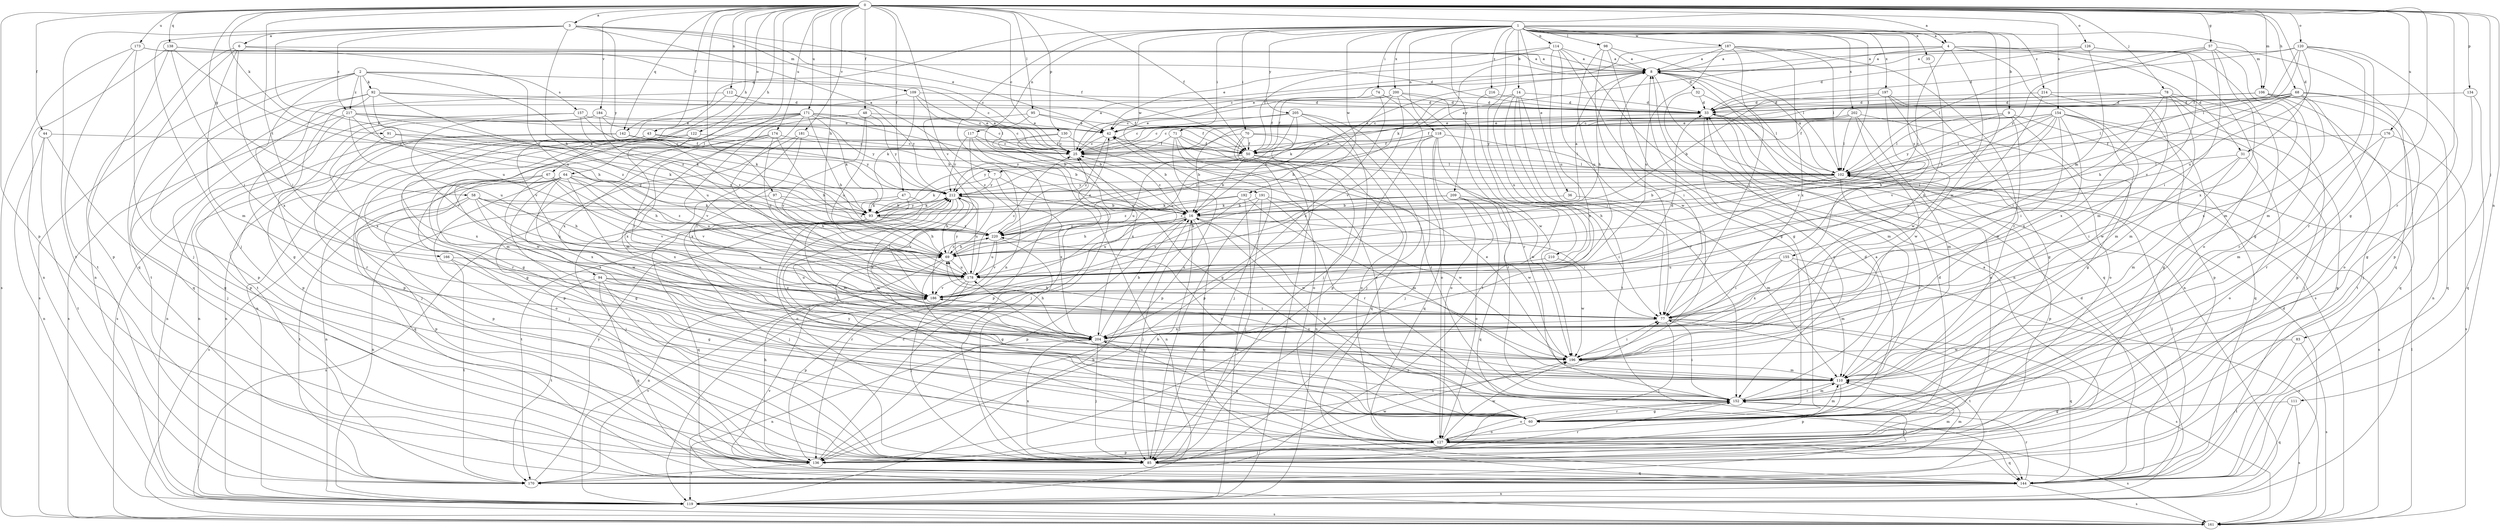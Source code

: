 strict digraph  {
0;
1;
2;
3;
4;
6;
7;
8;
9;
14;
16;
25;
31;
32;
33;
35;
36;
42;
43;
44;
47;
48;
50;
57;
58;
60;
64;
67;
68;
69;
70;
71;
74;
77;
78;
83;
85;
91;
92;
93;
94;
95;
97;
98;
102;
106;
109;
110;
111;
112;
114;
117;
118;
119;
120;
122;
126;
127;
130;
134;
136;
138;
142;
144;
152;
154;
155;
157;
161;
166;
170;
171;
173;
174;
176;
178;
181;
184;
186;
187;
191;
192;
196;
197;
200;
202;
204;
205;
209;
210;
212;
214;
216;
217;
220;
0 -> 3  [label=a];
0 -> 4  [label=a];
0 -> 25  [label=c];
0 -> 31  [label=d];
0 -> 43  [label=f];
0 -> 44  [label=f];
0 -> 47  [label=f];
0 -> 48  [label=f];
0 -> 50  [label=f];
0 -> 57  [label=g];
0 -> 58  [label=g];
0 -> 60  [label=g];
0 -> 64  [label=h];
0 -> 67  [label=h];
0 -> 68  [label=h];
0 -> 69  [label=h];
0 -> 78  [label=j];
0 -> 83  [label=j];
0 -> 91  [label=k];
0 -> 94  [label=l];
0 -> 95  [label=l];
0 -> 97  [label=l];
0 -> 106  [label=m];
0 -> 111  [label=n];
0 -> 112  [label=n];
0 -> 120  [label=o];
0 -> 122  [label=o];
0 -> 126  [label=o];
0 -> 130  [label=p];
0 -> 134  [label=p];
0 -> 136  [label=p];
0 -> 138  [label=q];
0 -> 142  [label=q];
0 -> 152  [label=r];
0 -> 154  [label=s];
0 -> 166  [label=t];
0 -> 171  [label=u];
0 -> 173  [label=u];
0 -> 174  [label=u];
0 -> 176  [label=u];
0 -> 181  [label=v];
0 -> 184  [label=v];
0 -> 186  [label=v];
1 -> 4  [label=a];
1 -> 9  [label=b];
1 -> 14  [label=b];
1 -> 35  [label=e];
1 -> 36  [label=e];
1 -> 70  [label=i];
1 -> 71  [label=i];
1 -> 74  [label=i];
1 -> 98  [label=l];
1 -> 102  [label=l];
1 -> 106  [label=m];
1 -> 114  [label=n];
1 -> 117  [label=n];
1 -> 118  [label=n];
1 -> 119  [label=n];
1 -> 142  [label=q];
1 -> 155  [label=s];
1 -> 187  [label=w];
1 -> 191  [label=w];
1 -> 192  [label=w];
1 -> 196  [label=w];
1 -> 197  [label=x];
1 -> 200  [label=x];
1 -> 202  [label=x];
1 -> 205  [label=y];
1 -> 209  [label=y];
1 -> 210  [label=y];
1 -> 214  [label=z];
1 -> 216  [label=z];
2 -> 25  [label=c];
2 -> 92  [label=k];
2 -> 93  [label=k];
2 -> 157  [label=s];
2 -> 161  [label=s];
2 -> 170  [label=t];
2 -> 178  [label=u];
2 -> 204  [label=x];
2 -> 217  [label=z];
3 -> 6  [label=a];
3 -> 7  [label=a];
3 -> 42  [label=e];
3 -> 50  [label=f];
3 -> 69  [label=h];
3 -> 85  [label=j];
3 -> 93  [label=k];
3 -> 109  [label=m];
3 -> 170  [label=t];
3 -> 212  [label=y];
3 -> 217  [label=z];
4 -> 7  [label=a];
4 -> 8  [label=a];
4 -> 25  [label=c];
4 -> 31  [label=d];
4 -> 77  [label=i];
4 -> 110  [label=m];
4 -> 127  [label=o];
4 -> 220  [label=z];
6 -> 8  [label=a];
6 -> 77  [label=i];
6 -> 110  [label=m];
6 -> 119  [label=n];
6 -> 144  [label=q];
6 -> 178  [label=u];
7 -> 93  [label=k];
7 -> 119  [label=n];
7 -> 204  [label=x];
7 -> 212  [label=y];
8 -> 32  [label=d];
8 -> 42  [label=e];
8 -> 69  [label=h];
8 -> 77  [label=i];
8 -> 119  [label=n];
8 -> 144  [label=q];
8 -> 161  [label=s];
9 -> 42  [label=e];
9 -> 60  [label=g];
9 -> 102  [label=l];
9 -> 144  [label=q];
9 -> 196  [label=w];
9 -> 212  [label=y];
14 -> 33  [label=d];
14 -> 77  [label=i];
14 -> 93  [label=k];
14 -> 152  [label=r];
14 -> 170  [label=t];
14 -> 178  [label=u];
14 -> 204  [label=x];
16 -> 8  [label=a];
16 -> 25  [label=c];
16 -> 69  [label=h];
16 -> 77  [label=i];
16 -> 85  [label=j];
16 -> 136  [label=p];
16 -> 144  [label=q];
16 -> 178  [label=u];
16 -> 196  [label=w];
16 -> 212  [label=y];
16 -> 220  [label=z];
25 -> 8  [label=a];
25 -> 102  [label=l];
31 -> 77  [label=i];
31 -> 102  [label=l];
31 -> 110  [label=m];
31 -> 127  [label=o];
32 -> 33  [label=d];
32 -> 102  [label=l];
32 -> 110  [label=m];
33 -> 42  [label=e];
33 -> 127  [label=o];
33 -> 152  [label=r];
35 -> 204  [label=x];
36 -> 16  [label=b];
36 -> 110  [label=m];
42 -> 25  [label=c];
42 -> 102  [label=l];
42 -> 220  [label=z];
43 -> 50  [label=f];
43 -> 60  [label=g];
43 -> 119  [label=n];
43 -> 204  [label=x];
43 -> 212  [label=y];
44 -> 25  [label=c];
44 -> 85  [label=j];
44 -> 119  [label=n];
44 -> 170  [label=t];
47 -> 93  [label=k];
47 -> 110  [label=m];
47 -> 119  [label=n];
47 -> 127  [label=o];
48 -> 42  [label=e];
48 -> 110  [label=m];
48 -> 178  [label=u];
48 -> 186  [label=v];
48 -> 212  [label=y];
50 -> 16  [label=b];
50 -> 102  [label=l];
50 -> 119  [label=n];
50 -> 178  [label=u];
50 -> 196  [label=w];
50 -> 212  [label=y];
57 -> 8  [label=a];
57 -> 77  [label=i];
57 -> 102  [label=l];
57 -> 110  [label=m];
57 -> 144  [label=q];
57 -> 204  [label=x];
57 -> 212  [label=y];
58 -> 69  [label=h];
58 -> 93  [label=k];
58 -> 136  [label=p];
58 -> 170  [label=t];
58 -> 178  [label=u];
58 -> 204  [label=x];
58 -> 220  [label=z];
60 -> 16  [label=b];
60 -> 42  [label=e];
60 -> 110  [label=m];
60 -> 127  [label=o];
60 -> 152  [label=r];
60 -> 178  [label=u];
60 -> 212  [label=y];
64 -> 60  [label=g];
64 -> 69  [label=h];
64 -> 85  [label=j];
64 -> 119  [label=n];
64 -> 136  [label=p];
64 -> 144  [label=q];
64 -> 186  [label=v];
64 -> 196  [label=w];
64 -> 204  [label=x];
64 -> 212  [label=y];
67 -> 127  [label=o];
67 -> 161  [label=s];
67 -> 178  [label=u];
67 -> 186  [label=v];
67 -> 204  [label=x];
67 -> 212  [label=y];
68 -> 25  [label=c];
68 -> 33  [label=d];
68 -> 69  [label=h];
68 -> 85  [label=j];
68 -> 102  [label=l];
68 -> 127  [label=o];
68 -> 144  [label=q];
68 -> 204  [label=x];
68 -> 220  [label=z];
69 -> 42  [label=e];
69 -> 60  [label=g];
69 -> 119  [label=n];
69 -> 178  [label=u];
69 -> 220  [label=z];
70 -> 16  [label=b];
70 -> 50  [label=f];
70 -> 119  [label=n];
70 -> 127  [label=o];
70 -> 136  [label=p];
70 -> 144  [label=q];
71 -> 50  [label=f];
71 -> 85  [label=j];
71 -> 127  [label=o];
71 -> 136  [label=p];
71 -> 152  [label=r];
71 -> 212  [label=y];
74 -> 33  [label=d];
74 -> 50  [label=f];
74 -> 85  [label=j];
74 -> 204  [label=x];
77 -> 69  [label=h];
77 -> 85  [label=j];
77 -> 144  [label=q];
77 -> 161  [label=s];
77 -> 170  [label=t];
77 -> 204  [label=x];
78 -> 25  [label=c];
78 -> 33  [label=d];
78 -> 77  [label=i];
78 -> 110  [label=m];
78 -> 119  [label=n];
78 -> 136  [label=p];
78 -> 204  [label=x];
83 -> 161  [label=s];
83 -> 170  [label=t];
83 -> 196  [label=w];
85 -> 8  [label=a];
85 -> 16  [label=b];
85 -> 110  [label=m];
85 -> 144  [label=q];
85 -> 196  [label=w];
85 -> 204  [label=x];
91 -> 25  [label=c];
91 -> 93  [label=k];
91 -> 152  [label=r];
92 -> 33  [label=d];
92 -> 50  [label=f];
92 -> 60  [label=g];
92 -> 69  [label=h];
92 -> 136  [label=p];
92 -> 144  [label=q];
92 -> 220  [label=z];
93 -> 8  [label=a];
93 -> 69  [label=h];
93 -> 85  [label=j];
93 -> 144  [label=q];
93 -> 161  [label=s];
93 -> 212  [label=y];
93 -> 220  [label=z];
94 -> 77  [label=i];
94 -> 85  [label=j];
94 -> 144  [label=q];
94 -> 152  [label=r];
94 -> 170  [label=t];
94 -> 186  [label=v];
95 -> 16  [label=b];
95 -> 42  [label=e];
95 -> 50  [label=f];
95 -> 127  [label=o];
97 -> 16  [label=b];
97 -> 69  [label=h];
97 -> 85  [label=j];
97 -> 220  [label=z];
98 -> 8  [label=a];
98 -> 60  [label=g];
98 -> 77  [label=i];
98 -> 102  [label=l];
98 -> 178  [label=u];
102 -> 8  [label=a];
102 -> 16  [label=b];
102 -> 69  [label=h];
102 -> 136  [label=p];
102 -> 152  [label=r];
102 -> 161  [label=s];
102 -> 212  [label=y];
106 -> 25  [label=c];
106 -> 33  [label=d];
106 -> 144  [label=q];
106 -> 152  [label=r];
106 -> 170  [label=t];
109 -> 25  [label=c];
109 -> 33  [label=d];
109 -> 93  [label=k];
109 -> 102  [label=l];
109 -> 144  [label=q];
110 -> 42  [label=e];
110 -> 136  [label=p];
110 -> 152  [label=r];
111 -> 60  [label=g];
111 -> 144  [label=q];
111 -> 161  [label=s];
112 -> 33  [label=d];
112 -> 170  [label=t];
112 -> 186  [label=v];
112 -> 212  [label=y];
114 -> 8  [label=a];
114 -> 42  [label=e];
114 -> 50  [label=f];
114 -> 60  [label=g];
114 -> 119  [label=n];
114 -> 178  [label=u];
114 -> 196  [label=w];
117 -> 25  [label=c];
117 -> 85  [label=j];
117 -> 136  [label=p];
117 -> 212  [label=y];
117 -> 220  [label=z];
118 -> 25  [label=c];
118 -> 50  [label=f];
118 -> 85  [label=j];
118 -> 102  [label=l];
118 -> 127  [label=o];
118 -> 144  [label=q];
118 -> 152  [label=r];
118 -> 220  [label=z];
119 -> 16  [label=b];
119 -> 33  [label=d];
119 -> 161  [label=s];
120 -> 8  [label=a];
120 -> 33  [label=d];
120 -> 50  [label=f];
120 -> 102  [label=l];
120 -> 110  [label=m];
120 -> 136  [label=p];
120 -> 152  [label=r];
120 -> 178  [label=u];
122 -> 50  [label=f];
122 -> 77  [label=i];
122 -> 119  [label=n];
122 -> 152  [label=r];
126 -> 8  [label=a];
126 -> 33  [label=d];
126 -> 60  [label=g];
126 -> 178  [label=u];
126 -> 186  [label=v];
127 -> 8  [label=a];
127 -> 33  [label=d];
127 -> 85  [label=j];
127 -> 136  [label=p];
127 -> 144  [label=q];
127 -> 161  [label=s];
127 -> 196  [label=w];
127 -> 204  [label=x];
127 -> 212  [label=y];
130 -> 16  [label=b];
130 -> 25  [label=c];
130 -> 60  [label=g];
130 -> 204  [label=x];
134 -> 33  [label=d];
134 -> 60  [label=g];
134 -> 144  [label=q];
136 -> 25  [label=c];
136 -> 69  [label=h];
136 -> 77  [label=i];
136 -> 110  [label=m];
136 -> 152  [label=r];
136 -> 170  [label=t];
138 -> 8  [label=a];
138 -> 25  [label=c];
138 -> 77  [label=i];
138 -> 119  [label=n];
138 -> 136  [label=p];
138 -> 220  [label=z];
142 -> 16  [label=b];
142 -> 50  [label=f];
142 -> 85  [label=j];
142 -> 119  [label=n];
142 -> 220  [label=z];
144 -> 33  [label=d];
144 -> 102  [label=l];
144 -> 119  [label=n];
144 -> 152  [label=r];
144 -> 161  [label=s];
144 -> 186  [label=v];
152 -> 33  [label=d];
152 -> 60  [label=g];
152 -> 77  [label=i];
152 -> 85  [label=j];
152 -> 110  [label=m];
152 -> 127  [label=o];
152 -> 220  [label=z];
154 -> 16  [label=b];
154 -> 25  [label=c];
154 -> 42  [label=e];
154 -> 50  [label=f];
154 -> 60  [label=g];
154 -> 69  [label=h];
154 -> 77  [label=i];
154 -> 85  [label=j];
154 -> 102  [label=l];
154 -> 186  [label=v];
154 -> 196  [label=w];
154 -> 204  [label=x];
155 -> 77  [label=i];
155 -> 110  [label=m];
155 -> 161  [label=s];
155 -> 178  [label=u];
155 -> 204  [label=x];
157 -> 16  [label=b];
157 -> 42  [label=e];
157 -> 93  [label=k];
157 -> 161  [label=s];
157 -> 186  [label=v];
161 -> 25  [label=c];
161 -> 102  [label=l];
166 -> 60  [label=g];
166 -> 170  [label=t];
166 -> 178  [label=u];
170 -> 186  [label=v];
170 -> 212  [label=y];
171 -> 16  [label=b];
171 -> 25  [label=c];
171 -> 42  [label=e];
171 -> 60  [label=g];
171 -> 69  [label=h];
171 -> 93  [label=k];
171 -> 110  [label=m];
171 -> 119  [label=n];
171 -> 136  [label=p];
171 -> 186  [label=v];
171 -> 204  [label=x];
173 -> 8  [label=a];
173 -> 33  [label=d];
173 -> 85  [label=j];
173 -> 161  [label=s];
173 -> 170  [label=t];
174 -> 25  [label=c];
174 -> 69  [label=h];
174 -> 178  [label=u];
174 -> 186  [label=v];
174 -> 196  [label=w];
174 -> 204  [label=x];
176 -> 50  [label=f];
176 -> 110  [label=m];
176 -> 152  [label=r];
176 -> 161  [label=s];
178 -> 25  [label=c];
178 -> 85  [label=j];
178 -> 136  [label=p];
178 -> 186  [label=v];
178 -> 212  [label=y];
181 -> 25  [label=c];
181 -> 77  [label=i];
181 -> 136  [label=p];
181 -> 204  [label=x];
184 -> 42  [label=e];
184 -> 136  [label=p];
184 -> 178  [label=u];
184 -> 204  [label=x];
184 -> 212  [label=y];
186 -> 33  [label=d];
186 -> 77  [label=i];
187 -> 8  [label=a];
187 -> 77  [label=i];
187 -> 93  [label=k];
187 -> 102  [label=l];
187 -> 152  [label=r];
187 -> 178  [label=u];
187 -> 204  [label=x];
191 -> 16  [label=b];
191 -> 85  [label=j];
191 -> 119  [label=n];
191 -> 152  [label=r];
191 -> 196  [label=w];
192 -> 85  [label=j];
192 -> 93  [label=k];
192 -> 110  [label=m];
192 -> 186  [label=v];
192 -> 220  [label=z];
196 -> 77  [label=i];
196 -> 110  [label=m];
196 -> 186  [label=v];
197 -> 16  [label=b];
197 -> 33  [label=d];
197 -> 60  [label=g];
197 -> 136  [label=p];
197 -> 186  [label=v];
197 -> 196  [label=w];
200 -> 25  [label=c];
200 -> 33  [label=d];
200 -> 50  [label=f];
200 -> 69  [label=h];
200 -> 152  [label=r];
200 -> 186  [label=v];
200 -> 196  [label=w];
202 -> 25  [label=c];
202 -> 42  [label=e];
202 -> 50  [label=f];
202 -> 102  [label=l];
202 -> 110  [label=m];
202 -> 127  [label=o];
202 -> 196  [label=w];
204 -> 16  [label=b];
204 -> 69  [label=h];
204 -> 85  [label=j];
204 -> 119  [label=n];
204 -> 152  [label=r];
204 -> 196  [label=w];
205 -> 16  [label=b];
205 -> 25  [label=c];
205 -> 42  [label=e];
205 -> 85  [label=j];
205 -> 127  [label=o];
205 -> 136  [label=p];
205 -> 186  [label=v];
209 -> 69  [label=h];
209 -> 77  [label=i];
209 -> 93  [label=k];
209 -> 127  [label=o];
209 -> 144  [label=q];
209 -> 196  [label=w];
209 -> 220  [label=z];
210 -> 178  [label=u];
210 -> 196  [label=w];
212 -> 16  [label=b];
212 -> 69  [label=h];
212 -> 93  [label=k];
212 -> 110  [label=m];
212 -> 170  [label=t];
212 -> 178  [label=u];
212 -> 186  [label=v];
212 -> 204  [label=x];
214 -> 33  [label=d];
214 -> 110  [label=m];
214 -> 144  [label=q];
214 -> 186  [label=v];
216 -> 33  [label=d];
216 -> 170  [label=t];
217 -> 25  [label=c];
217 -> 42  [label=e];
217 -> 93  [label=k];
217 -> 136  [label=p];
217 -> 161  [label=s];
217 -> 178  [label=u];
217 -> 220  [label=z];
220 -> 69  [label=h];
220 -> 85  [label=j];
220 -> 178  [label=u];
220 -> 186  [label=v];
}
